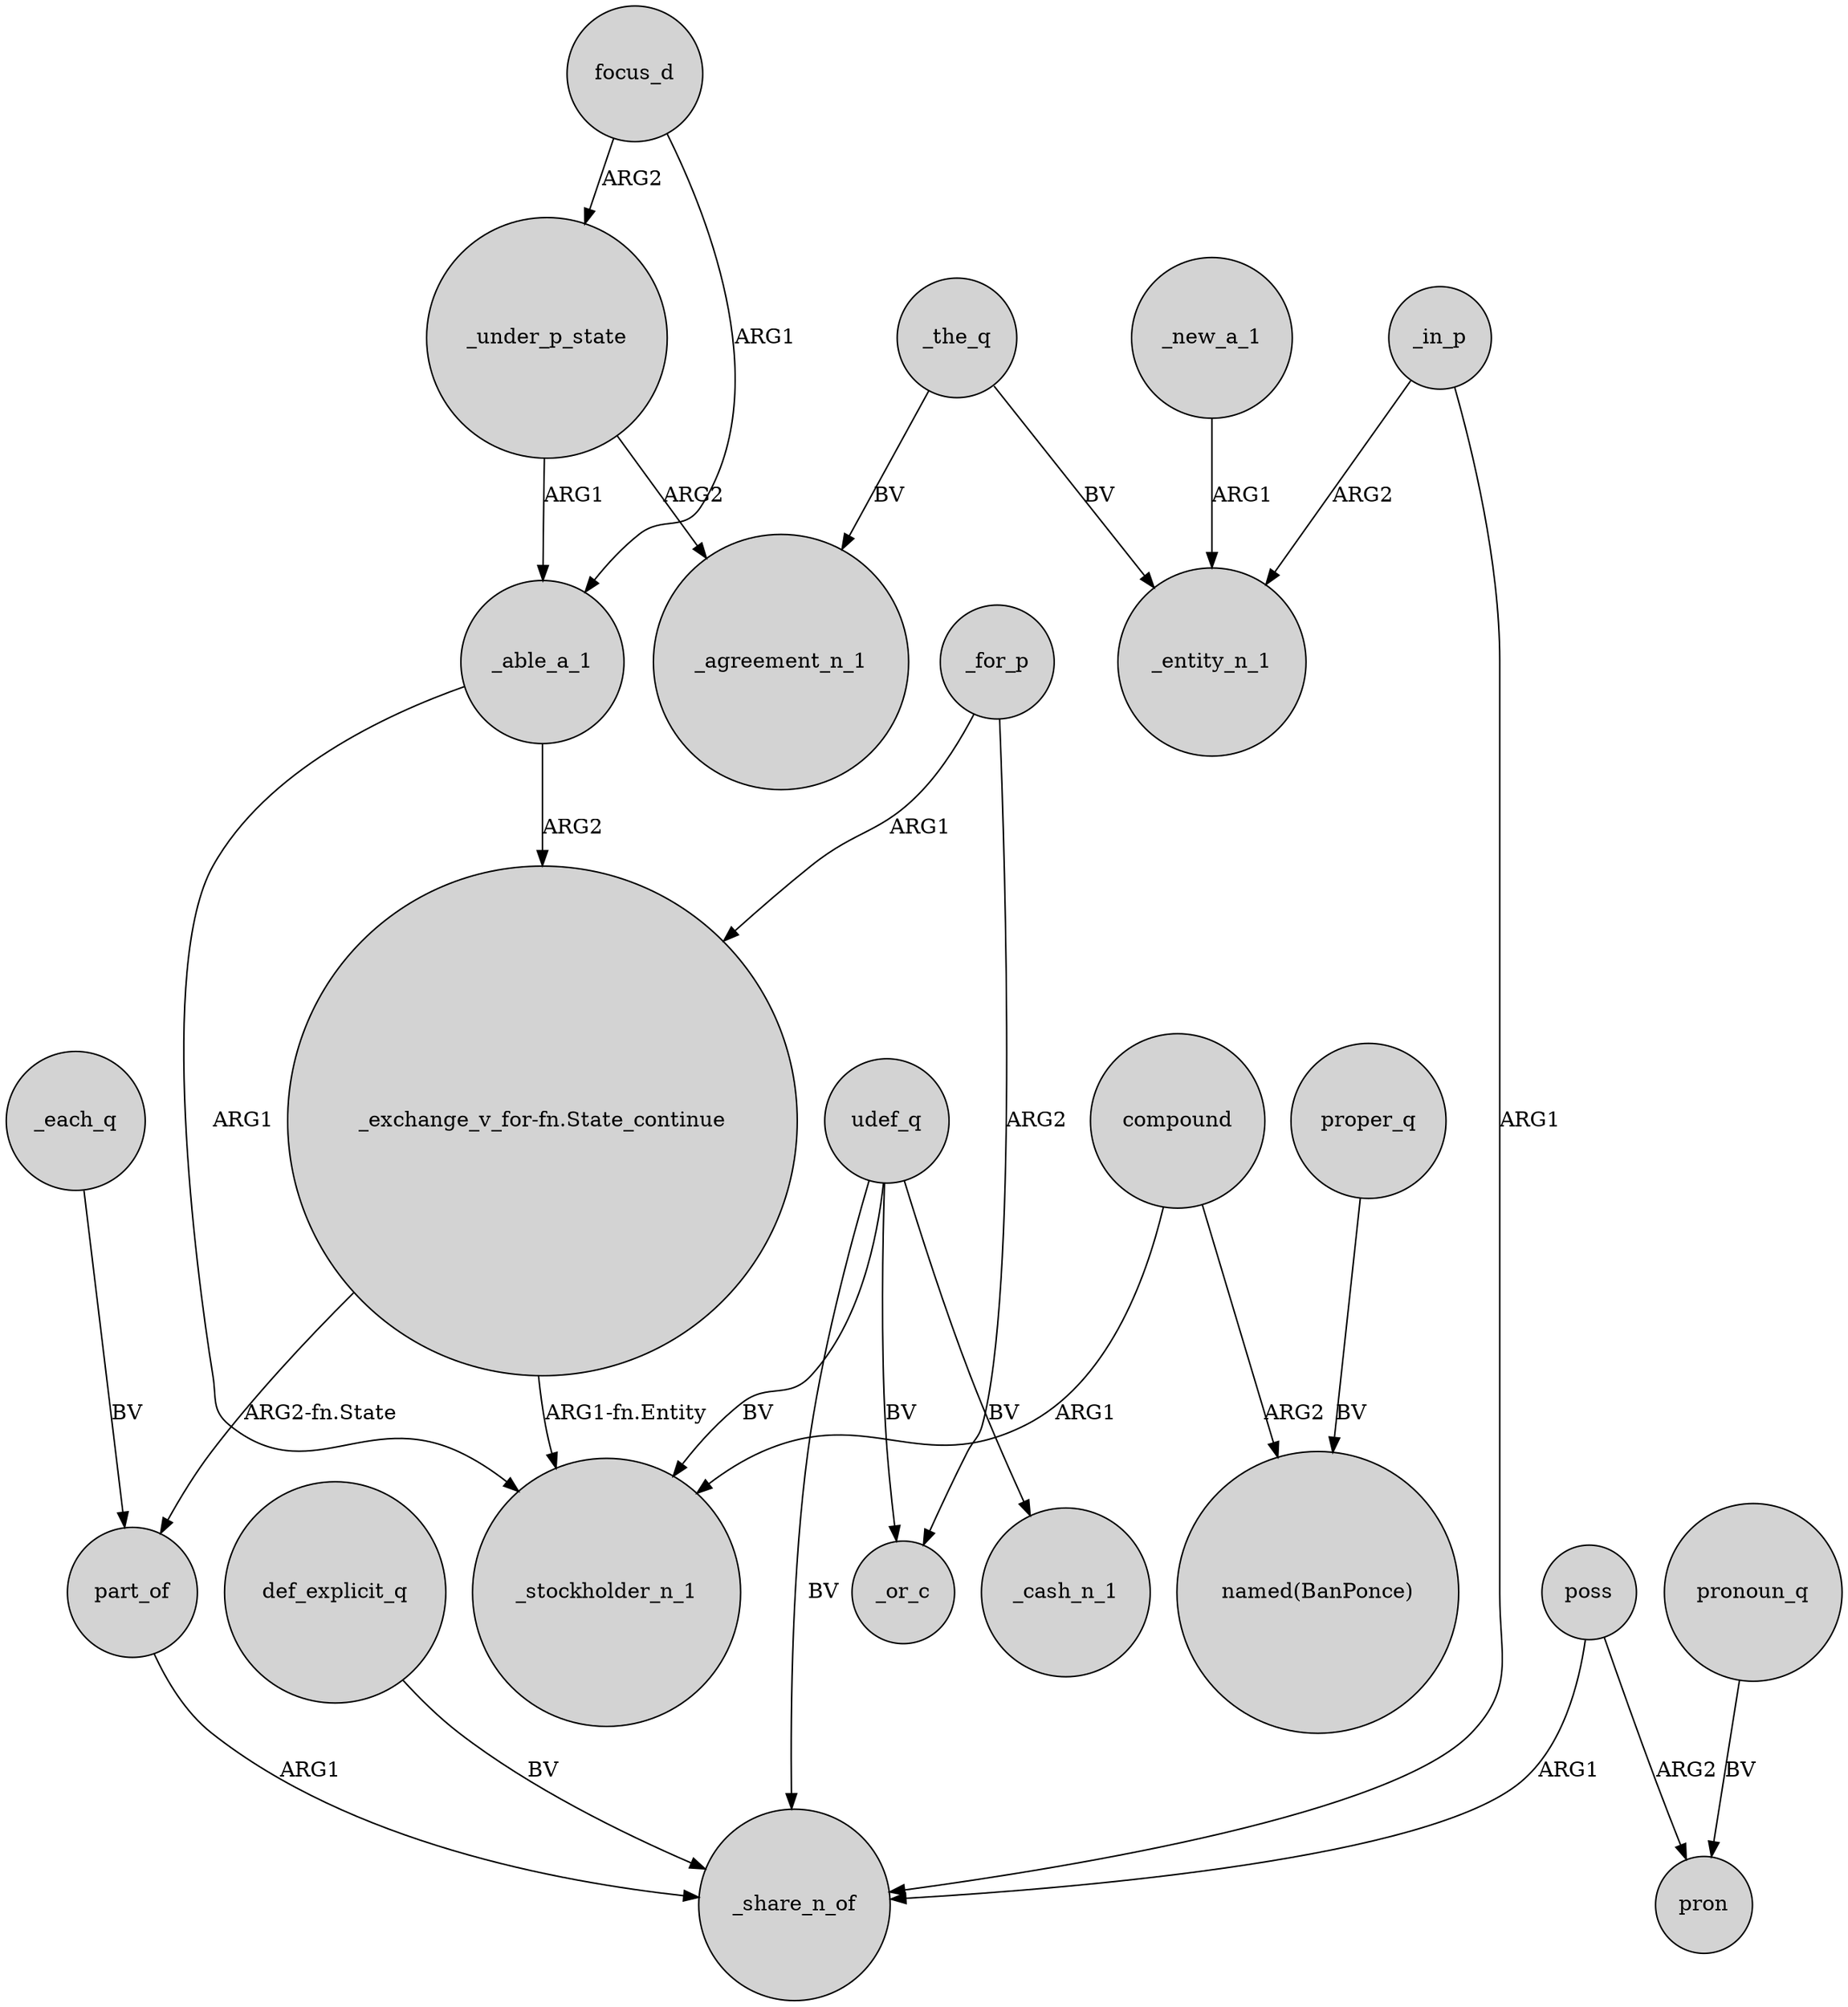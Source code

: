 digraph {
	node [shape=circle style=filled]
	_the_q -> _agreement_n_1 [label=BV]
	_in_p -> _entity_n_1 [label=ARG2]
	_under_p_state -> _able_a_1 [label=ARG1]
	udef_q -> _cash_n_1 [label=BV]
	_able_a_1 -> "_exchange_v_for-fn.State_continue" [label=ARG2]
	focus_d -> _able_a_1 [label=ARG1]
	_in_p -> _share_n_of [label=ARG1]
	def_explicit_q -> _share_n_of [label=BV]
	udef_q -> _stockholder_n_1 [label=BV]
	proper_q -> "named(BanPonce)" [label=BV]
	compound -> "named(BanPonce)" [label=ARG2]
	"_exchange_v_for-fn.State_continue" -> part_of [label="ARG2-fn.State"]
	udef_q -> _or_c [label=BV]
	_able_a_1 -> _stockholder_n_1 [label=ARG1]
	pronoun_q -> pron [label=BV]
	poss -> pron [label=ARG2]
	_for_p -> _or_c [label=ARG2]
	"_exchange_v_for-fn.State_continue" -> _stockholder_n_1 [label="ARG1-fn.Entity"]
	poss -> _share_n_of [label=ARG1]
	udef_q -> _share_n_of [label=BV]
	compound -> _stockholder_n_1 [label=ARG1]
	_new_a_1 -> _entity_n_1 [label=ARG1]
	focus_d -> _under_p_state [label=ARG2]
	_for_p -> "_exchange_v_for-fn.State_continue" [label=ARG1]
	_the_q -> _entity_n_1 [label=BV]
	_under_p_state -> _agreement_n_1 [label=ARG2]
	part_of -> _share_n_of [label=ARG1]
	_each_q -> part_of [label=BV]
}
